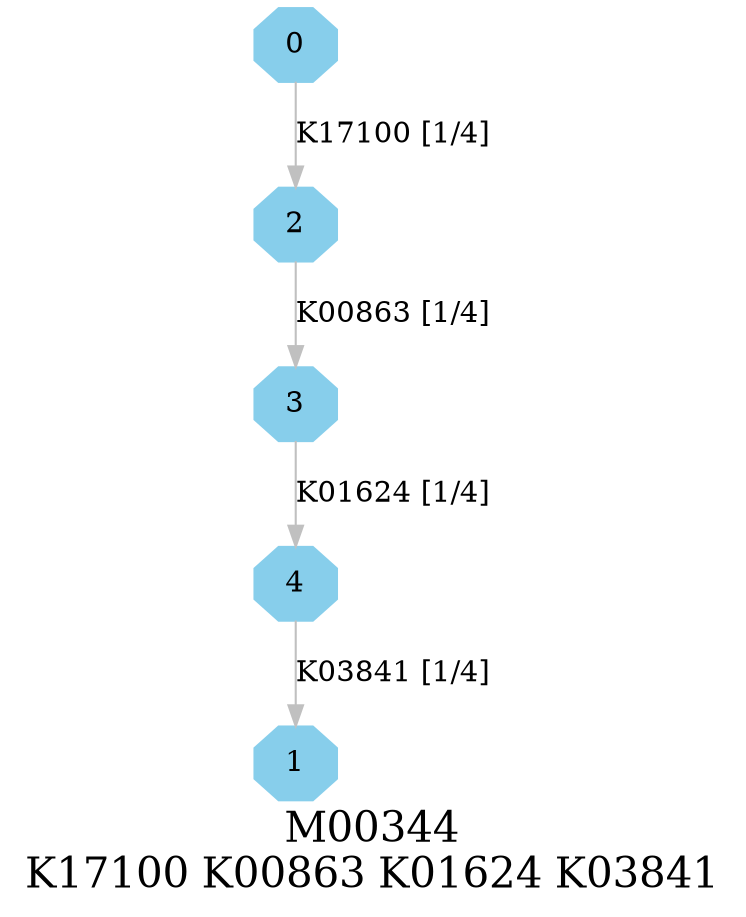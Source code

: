 digraph G {
graph [label="M00344
K17100 K00863 K01624 K03841",fontsize=20];
node [shape=box,style=filled];
edge [len=3,color=grey];
{node [width=.3,height=.3,shape=octagon,style=filled,color=skyblue] 0 1 2 3 4 }
0 -> 2 [label="K17100 [1/4]"];
2 -> 3 [label="K00863 [1/4]"];
3 -> 4 [label="K01624 [1/4]"];
4 -> 1 [label="K03841 [1/4]"];
}
